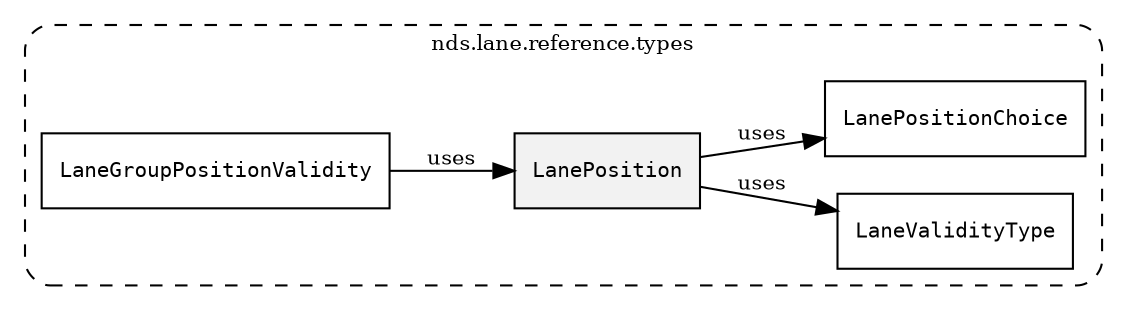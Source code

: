 /**
 * This dot file creates symbol collaboration diagram for LanePosition.
 */
digraph ZSERIO
{
    node [shape=box, fontsize=10];
    rankdir="LR";
    fontsize=10;
    tooltip="LanePosition collaboration diagram";

    subgraph "cluster_nds.lane.reference.types"
    {
        style="dashed, rounded";
        label="nds.lane.reference.types";
        tooltip="Package nds.lane.reference.types";
        href="../../../content/packages/nds.lane.reference.types.html#Package-nds-lane-reference-types";
        target="_parent";

        "LanePosition" [style="filled", fillcolor="#0000000D", target="_parent", label=<<font face="monospace"><table align="center" border="0" cellspacing="0" cellpadding="0"><tr><td href="../../../content/packages/nds.lane.reference.types.html#Structure-LanePosition" title="Structure defined in nds.lane.reference.types">LanePosition</td></tr></table></font>>];
        "LaneValidityType" [target="_parent", label=<<font face="monospace"><table align="center" border="0" cellspacing="0" cellpadding="0"><tr><td href="../../../content/packages/nds.lane.reference.types.html#Enum-LaneValidityType" title="Enum defined in nds.lane.reference.types">LaneValidityType</td></tr></table></font>>];
        "LanePositionChoice" [target="_parent", label=<<font face="monospace"><table align="center" border="0" cellspacing="0" cellpadding="0"><tr><td href="../../../content/packages/nds.lane.reference.types.html#Choice-LanePositionChoice" title="Choice defined in nds.lane.reference.types">LanePositionChoice</td></tr></table></font>>];
        "LaneGroupPositionValidity" [target="_parent", label=<<font face="monospace"><table align="center" border="0" cellspacing="0" cellpadding="0"><tr><td href="../../../content/packages/nds.lane.reference.types.html#Structure-LaneGroupPositionValidity" title="Structure defined in nds.lane.reference.types">LaneGroupPositionValidity</td></tr></table></font>>];
    }

    "LanePosition" -> "LaneValidityType" [label="uses", fontsize=10];
    "LanePosition" -> "LanePositionChoice" [label="uses", fontsize=10];
    "LaneGroupPositionValidity" -> "LanePosition" [label="uses", fontsize=10];
}
